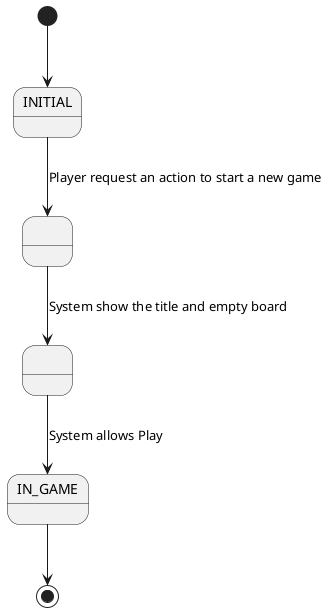 @startuml

state INITIAL
state IN_GAME
state start as " "
state started as " "

[*] --> INITIAL
INITIAL --> start: Player request an action to start a new game
start --> started: System show the title and empty board
started --> IN_GAME: System allows Play
IN_GAME --> [*]

@enduml